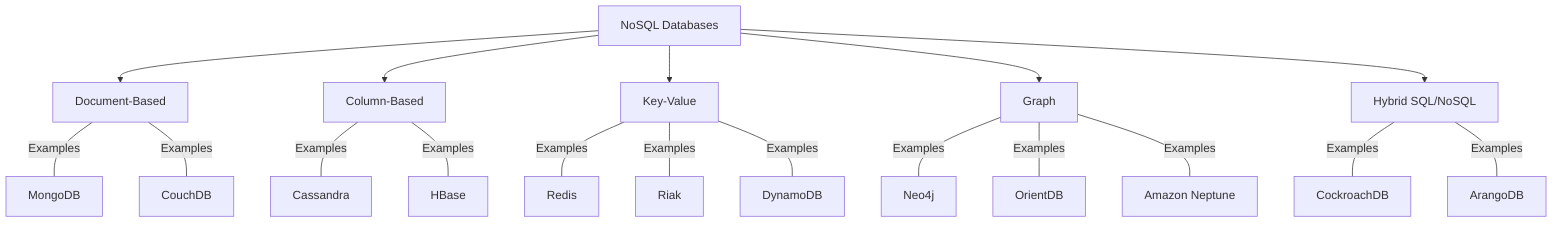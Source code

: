 graph TD
  A[NoSQL Databases]
  B[Document-Based]
  C[Column-Based]
  D[Key-Value]
  E[Graph]
  F[Hybrid SQL/NoSQL]

  A-->B
  A-->C
  A-->D
  A-->E
  A-->F

  B---|Examples| G[MongoDB]
  B---|Examples| H[CouchDB]

  C---|Examples| I[Cassandra]
  C---|Examples| J[HBase]

  D---|Examples| K[Redis]
  D---|Examples| L[Riak]
  D---|Examples| Q[DynamoDB]

  E---|Examples| M[Neo4j]
  E---|Examples| N[OrientDB]
  E---|Examples| R[Amazon Neptune]

  F---|Examples| O[CockroachDB]
  F---|Examples| P[ArangoDB]